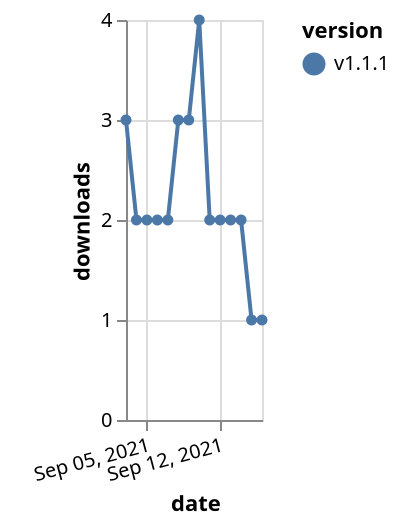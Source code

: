 {"$schema": "https://vega.github.io/schema/vega-lite/v5.json", "description": "A simple bar chart with embedded data.", "data": {"values": [{"date": "2021-09-03", "total": 81, "delta": 3, "version": "v1.1.1"}, {"date": "2021-09-04", "total": 83, "delta": 2, "version": "v1.1.1"}, {"date": "2021-09-05", "total": 85, "delta": 2, "version": "v1.1.1"}, {"date": "2021-09-06", "total": 87, "delta": 2, "version": "v1.1.1"}, {"date": "2021-09-07", "total": 89, "delta": 2, "version": "v1.1.1"}, {"date": "2021-09-08", "total": 92, "delta": 3, "version": "v1.1.1"}, {"date": "2021-09-09", "total": 95, "delta": 3, "version": "v1.1.1"}, {"date": "2021-09-10", "total": 99, "delta": 4, "version": "v1.1.1"}, {"date": "2021-09-11", "total": 101, "delta": 2, "version": "v1.1.1"}, {"date": "2021-09-12", "total": 103, "delta": 2, "version": "v1.1.1"}, {"date": "2021-09-13", "total": 105, "delta": 2, "version": "v1.1.1"}, {"date": "2021-09-14", "total": 107, "delta": 2, "version": "v1.1.1"}, {"date": "2021-09-15", "total": 108, "delta": 1, "version": "v1.1.1"}, {"date": "2021-09-16", "total": 109, "delta": 1, "version": "v1.1.1"}]}, "width": "container", "mark": {"type": "line", "point": {"filled": true}}, "encoding": {"x": {"field": "date", "type": "temporal", "timeUnit": "yearmonthdate", "title": "date", "axis": {"labelAngle": -15}}, "y": {"field": "delta", "type": "quantitative", "title": "downloads"}, "color": {"field": "version", "type": "nominal"}, "tooltip": {"field": "delta"}}}